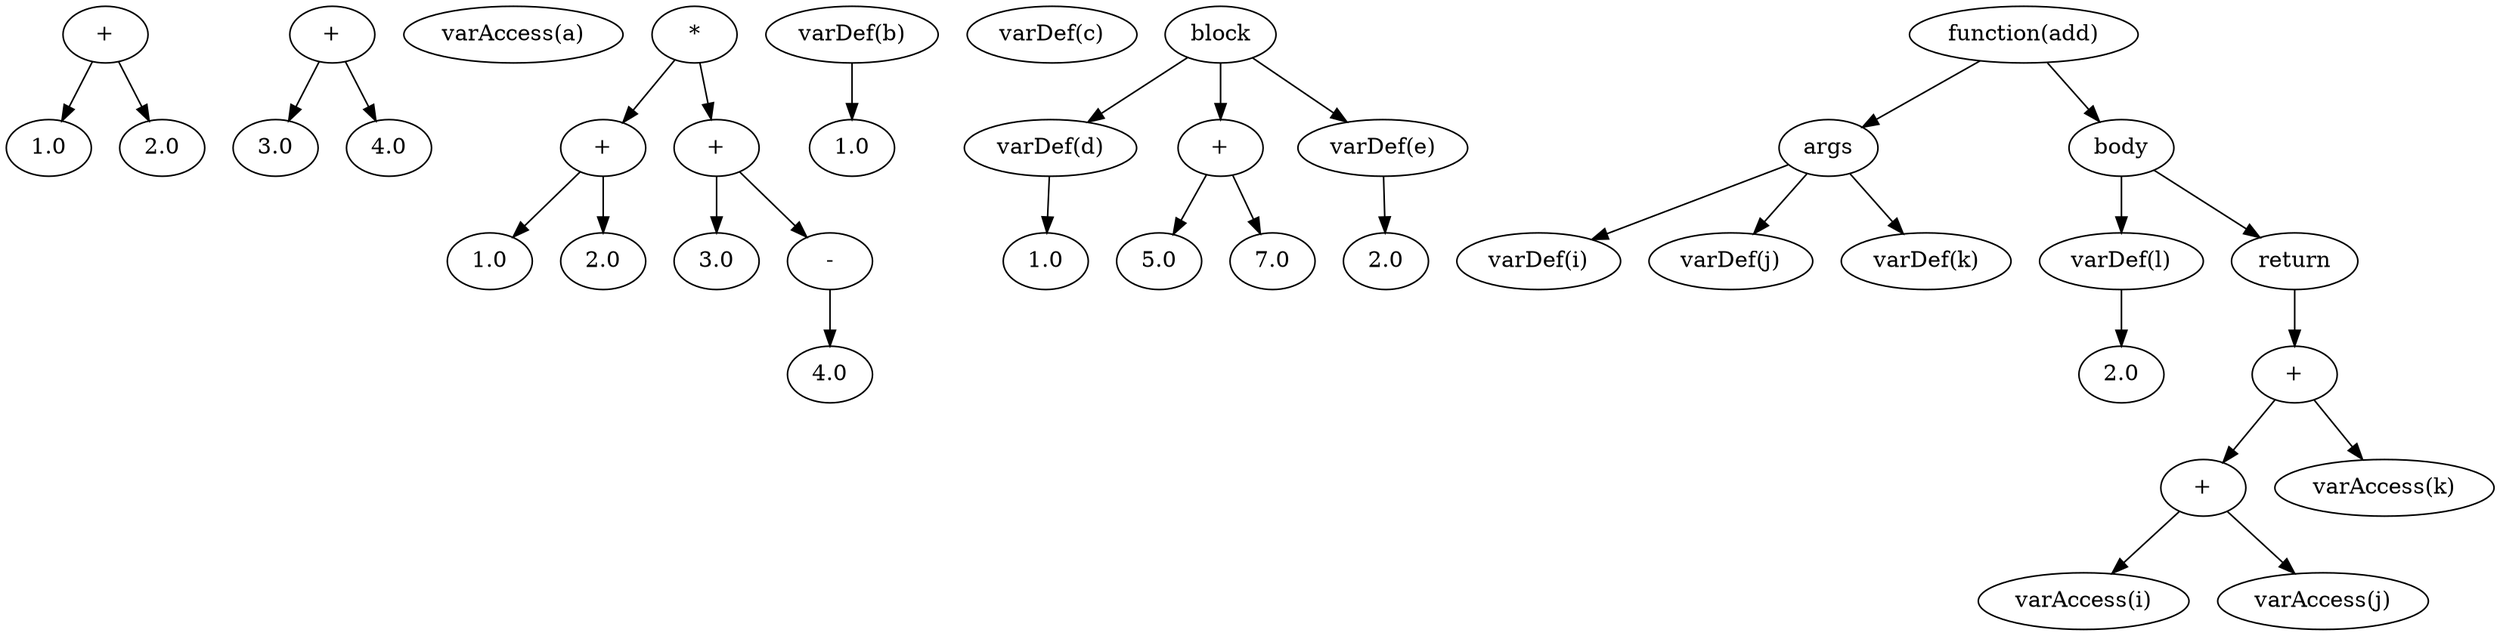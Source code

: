 digraph G {
node0 [label="+"];
node1 [label="1.0"];
node0 -> node1;
node2 [label="2.0"];
node0 -> node2;
node3 [label="+"];
node4 [label="3.0"];
node3 -> node4;
node5 [label="4.0"];
node3 -> node5;
node6 [label="varAccess(a)"]
node7 [label="*"];
node8 [label="+"];
node7 -> node8;
node9 [label="1.0"];
node8 -> node9;
node10 [label="2.0"];
node8 -> node10;
node11 [label="+"];
node7 -> node11;
node12 [label="3.0"];
node11 -> node12;
node13 [label="-"]
node11 -> node13;
node14 [label="4.0"];
node13 -> node14;
node15 [label="varDef(b)"]
node16 [label="1.0"];
node15 -> node16;
node17 [label="varDef(c)"]
node18 [label="block"]
node19 [label="varDef(d)"]
node18 -> node19;
node20 [label="1.0"];
node19 -> node20;
node21 [label="+"];
node18 -> node21;
node22 [label="5.0"];
node21 -> node22;
node23 [label="7.0"];
node21 -> node23;
node24 [label="varDef(e)"]
node18 -> node24;
node25 [label="2.0"];
node24 -> node25;
node26 [label="function(add)"]
node27 [label="args"]
node26 -> node27;
node28 [label="varDef(i)"]
node27 -> node28;
node29 [label="varDef(j)"]
node27 -> node29;
node30 [label="varDef(k)"]
node27 -> node30;
node31 [label="body"]
node26 -> node31;
node32 [label="varDef(l)"]
node31 -> node32;
node33 [label="2.0"];
node32 -> node33;
node34 [label="return"]
node31 -> node34;
node35 [label="+"];
node34 -> node35;
node36 [label="+"];
node35 -> node36;
node37 [label="varAccess(i)"]
node36 -> node37;
node38 [label="varAccess(j)"]
node36 -> node38;
node39 [label="varAccess(k)"]
node35 -> node39;
}